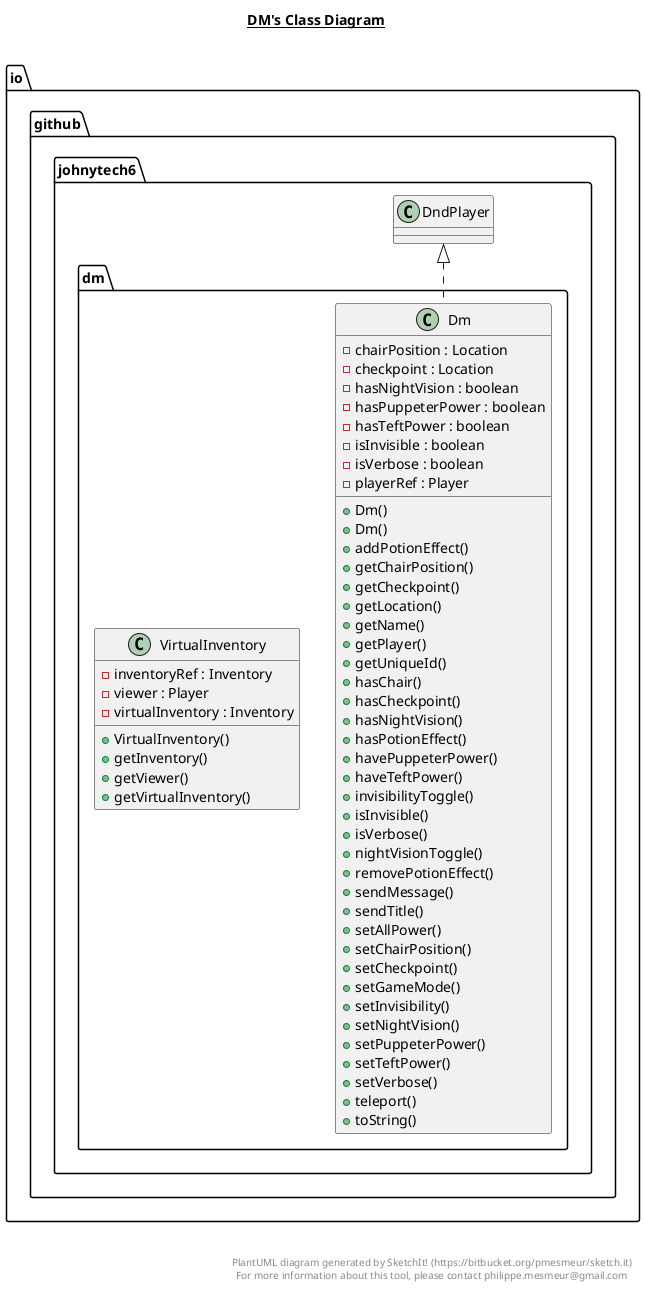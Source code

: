 @startuml

title __DM's Class Diagram__\n

  namespace io.github.johnytech6 {
    namespace dm {
      class io.github.johnytech6.dm.Dm {
          - chairPosition : Location
          - checkpoint : Location
          - hasNightVision : boolean
          - hasPuppeterPower : boolean
          - hasTeftPower : boolean
          - isInvisible : boolean
          - isVerbose : boolean
          - playerRef : Player
          + Dm()
          + Dm()
          + addPotionEffect()
          + getChairPosition()
          + getCheckpoint()
          + getLocation()
          + getName()
          + getPlayer()
          + getUniqueId()
          + hasChair()
          + hasCheckpoint()
          + hasNightVision()
          + hasPotionEffect()
          + havePuppeterPower()
          + haveTeftPower()
          + invisibilityToggle()
          + isInvisible()
          + isVerbose()
          + nightVisionToggle()
          + removePotionEffect()
          + sendMessage()
          + sendTitle()
          + setAllPower()
          + setChairPosition()
          + setCheckpoint()
          + setGameMode()
          + setInvisibility()
          + setNightVision()
          + setPuppeterPower()
          + setTeftPower()
          + setVerbose()
          + teleport()
          + toString()
      }
    }
  }
  

  namespace io.github.johnytech6 {
    namespace dm {
      class io.github.johnytech6.dm.VirtualInventory {
          - inventoryRef : Inventory
          - viewer : Player
          - virtualInventory : Inventory
          + VirtualInventory()
          + getInventory()
          + getViewer()
          + getVirtualInventory()
      }
    }
  }
  

  io.github.johnytech6.dm.Dm .up.|> io.github.johnytech6.DndPlayer


right footer


PlantUML diagram generated by SketchIt! (https://bitbucket.org/pmesmeur/sketch.it)
For more information about this tool, please contact philippe.mesmeur@gmail.com
endfooter

@enduml
